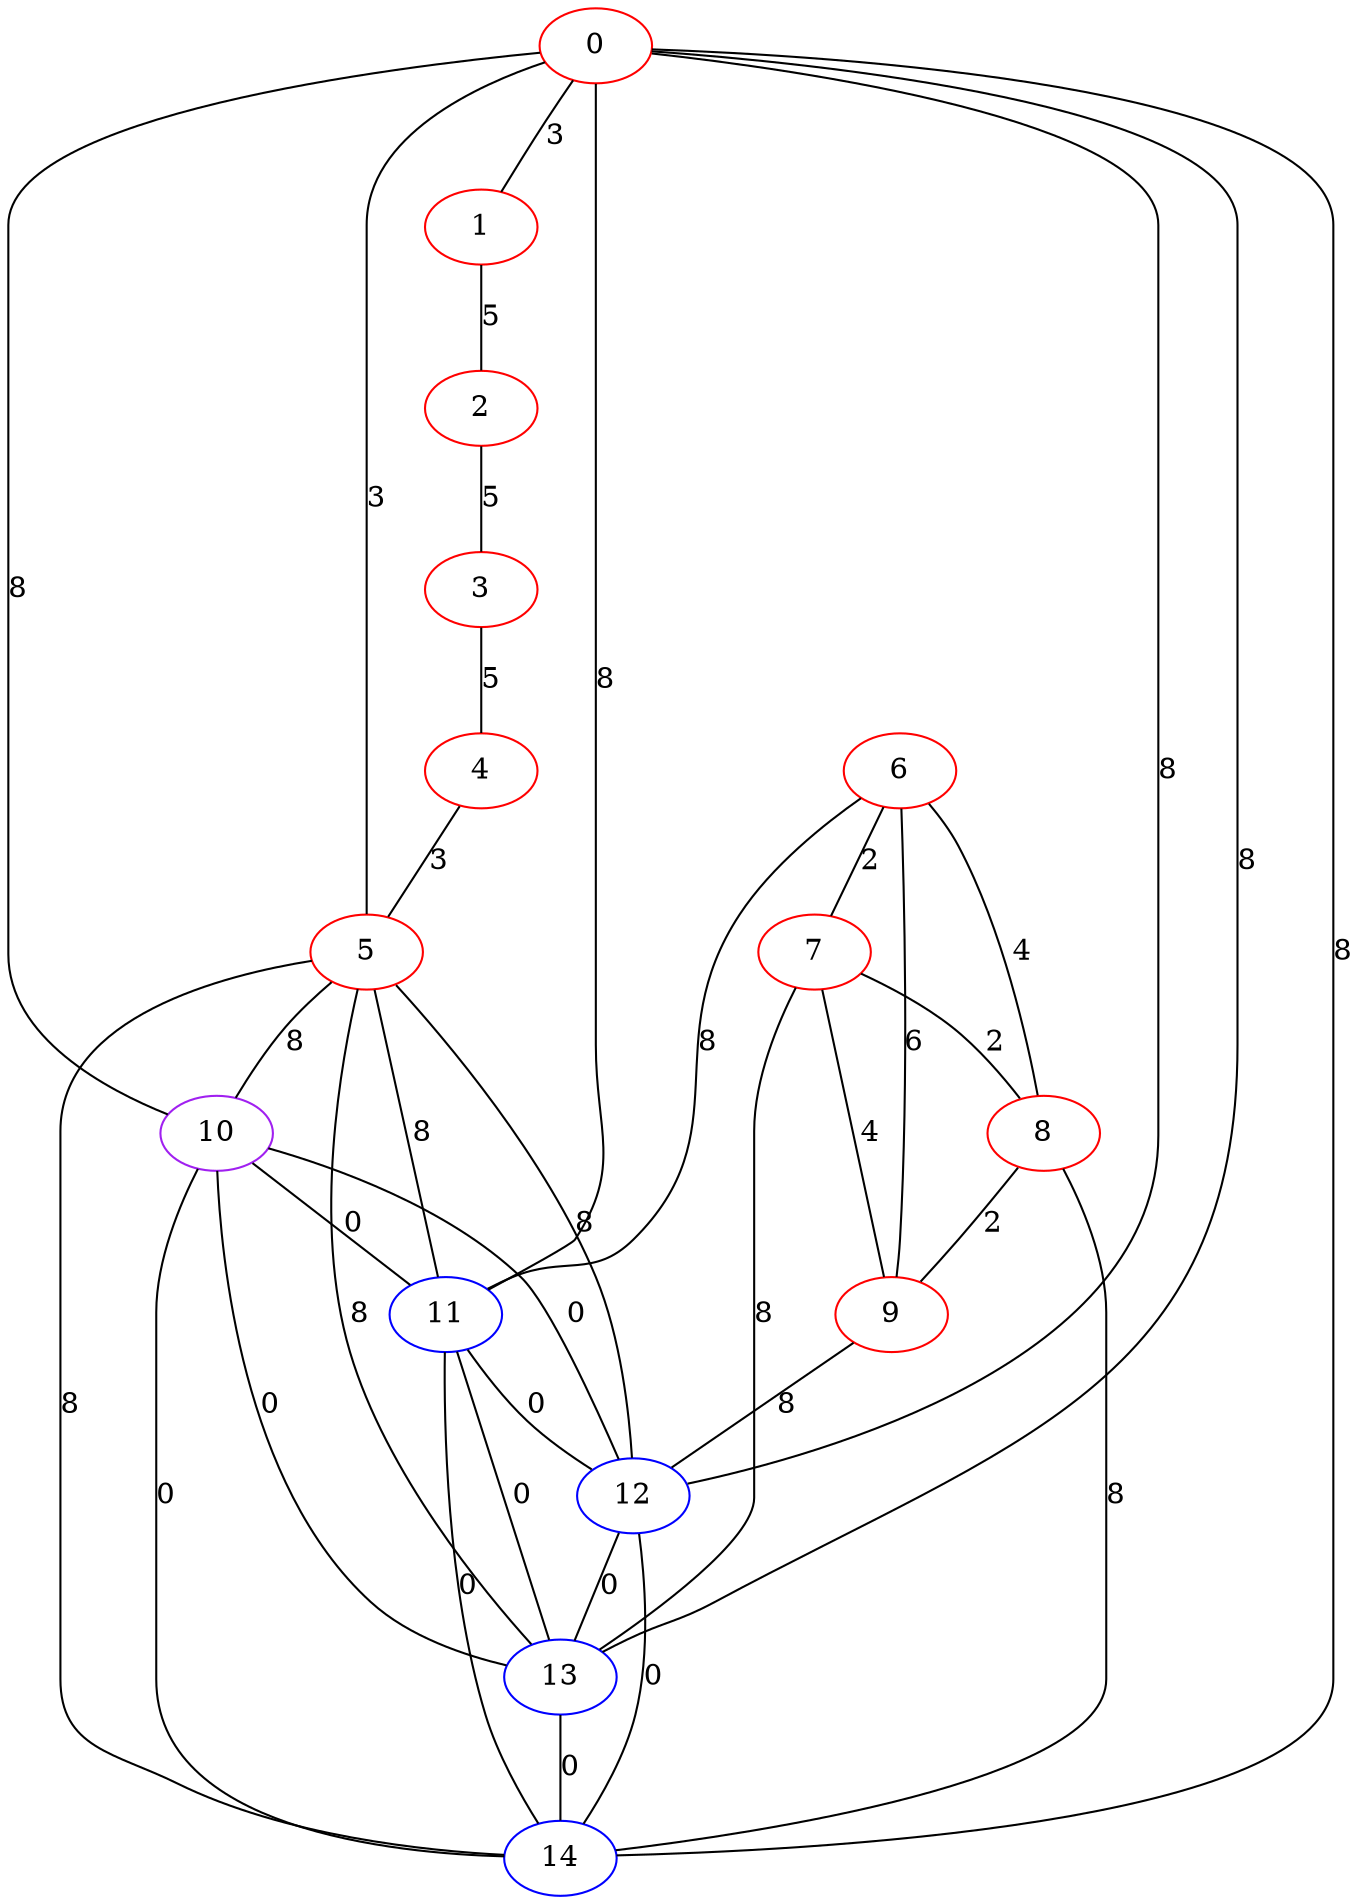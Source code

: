 graph "" {
0 [color=red, weight=1];
1 [color=red, weight=1];
2 [color=red, weight=1];
3 [color=red, weight=1];
4 [color=red, weight=1];
5 [color=red, weight=1];
6 [color=red, weight=1];
7 [color=red, weight=1];
8 [color=red, weight=1];
9 [color=red, weight=1];
10 [color=purple, weight=4];
11 [color=blue, weight=3];
12 [color=blue, weight=3];
13 [color=blue, weight=3];
14 [color=blue, weight=3];
0 -- 1  [key=0, label=3];
0 -- 5  [key=0, label=3];
0 -- 10  [key=0, label=8];
0 -- 11  [key=0, label=8];
0 -- 12  [key=0, label=8];
0 -- 13  [key=0, label=8];
0 -- 14  [key=0, label=8];
1 -- 2  [key=0, label=5];
2 -- 3  [key=0, label=5];
3 -- 4  [key=0, label=5];
4 -- 5  [key=0, label=3];
5 -- 10  [key=0, label=8];
5 -- 11  [key=0, label=8];
5 -- 12  [key=0, label=8];
5 -- 13  [key=0, label=8];
5 -- 14  [key=0, label=8];
6 -- 8  [key=0, label=4];
6 -- 9  [key=0, label=6];
6 -- 11  [key=0, label=8];
6 -- 7  [key=0, label=2];
7 -- 8  [key=0, label=2];
7 -- 9  [key=0, label=4];
7 -- 13  [key=0, label=8];
8 -- 9  [key=0, label=2];
8 -- 14  [key=0, label=8];
9 -- 12  [key=0, label=8];
10 -- 11  [key=0, label=0];
10 -- 12  [key=0, label=0];
10 -- 13  [key=0, label=0];
10 -- 14  [key=0, label=0];
11 -- 12  [key=0, label=0];
11 -- 13  [key=0, label=0];
11 -- 14  [key=0, label=0];
12 -- 13  [key=0, label=0];
12 -- 14  [key=0, label=0];
13 -- 14  [key=0, label=0];
}
